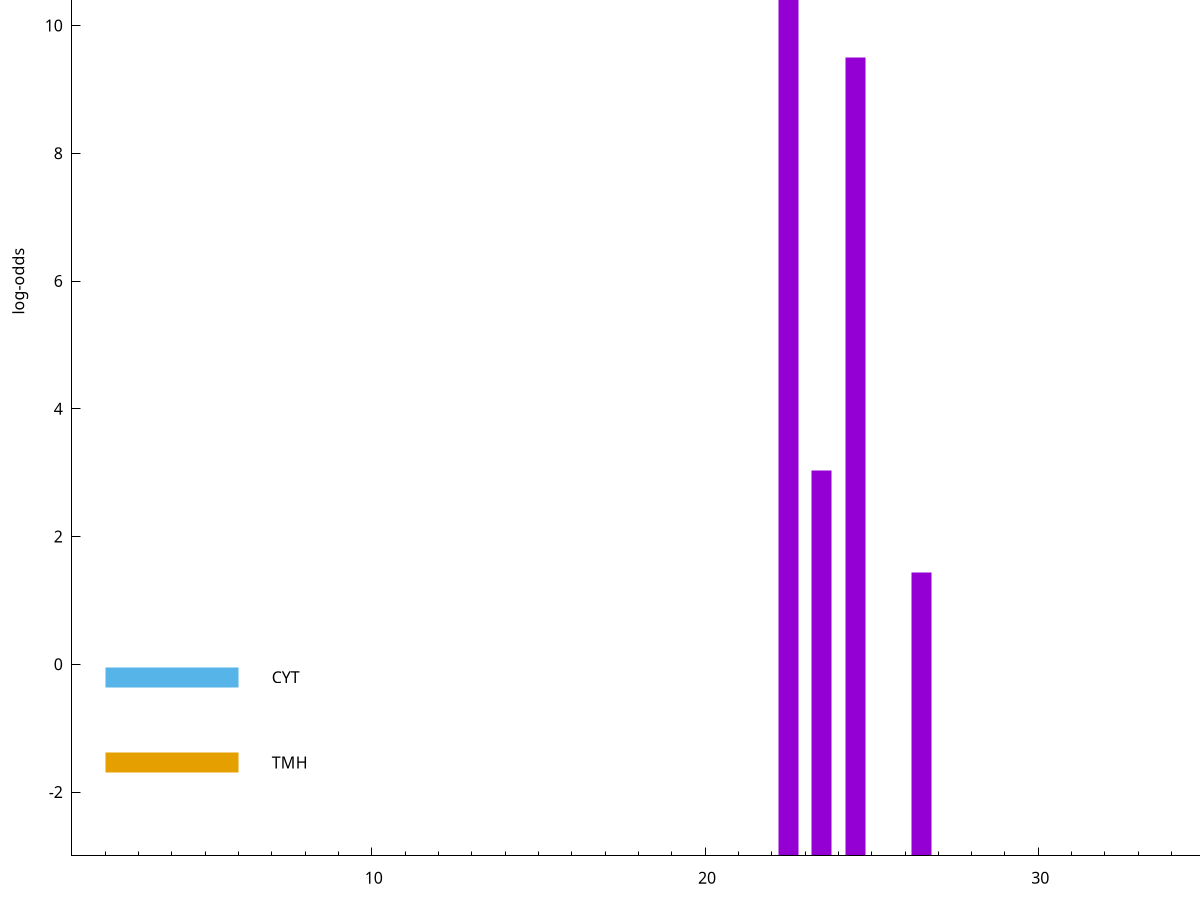 set title "LipoP predictions for SRR4017849.gff"
set size 2., 1.4
set xrange [1:70] 
set mxtics 10
set yrange [-3:15]
set y2range [0:18]
set ylabel "log-odds"
set term postscript eps color solid "Helvetica" 30
set output "SRR4017849.gff145.eps"
set arrow from 2,13.728 to 6,13.728 nohead lt 1 lw 20
set label "SpI" at 7,13.728
set arrow from 2,-0.200913 to 6,-0.200913 nohead lt 3 lw 20
set label "CYT" at 7,-0.200913
set arrow from 2,-1.53869 to 6,-1.53869 nohead lt 4 lw 20
set label "TMH" at 7,-1.53869
set arrow from 2,13.728 to 6,13.728 nohead lt 1 lw 20
set label "SpI" at 7,13.728
# NOTE: The scores below are the log-odds scores with the threshold
# NOTE: subtracted (a hack to make gnuplot make the histogram all
# NOTE: look nice).
plot "-" axes x1y2 title "" with impulses lt 1 lw 20
22.500000 16.647800
24.500000 12.497580
23.500000 6.034190
26.500000 4.441230
e
exit

